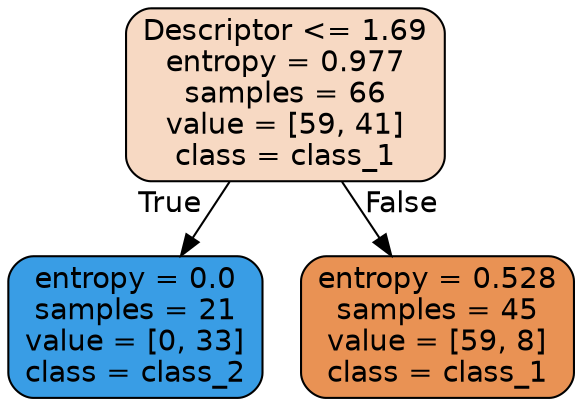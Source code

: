 digraph Tree {
node [shape=box, style="filled, rounded", color="black", fontname="helvetica"] ;
edge [fontname="helvetica"] ;
0 [label="Descriptor <= 1.69\nentropy = 0.977\nsamples = 66\nvalue = [59, 41]\nclass = class_1", fillcolor="#f7d9c3"] ;
1 [label="entropy = 0.0\nsamples = 21\nvalue = [0, 33]\nclass = class_2", fillcolor="#399de5"] ;
0 -> 1 [labeldistance=2.5, labelangle=45, headlabel="True"] ;
2 [label="entropy = 0.528\nsamples = 45\nvalue = [59, 8]\nclass = class_1", fillcolor="#e99254"] ;
0 -> 2 [labeldistance=2.5, labelangle=-45, headlabel="False"] ;
}